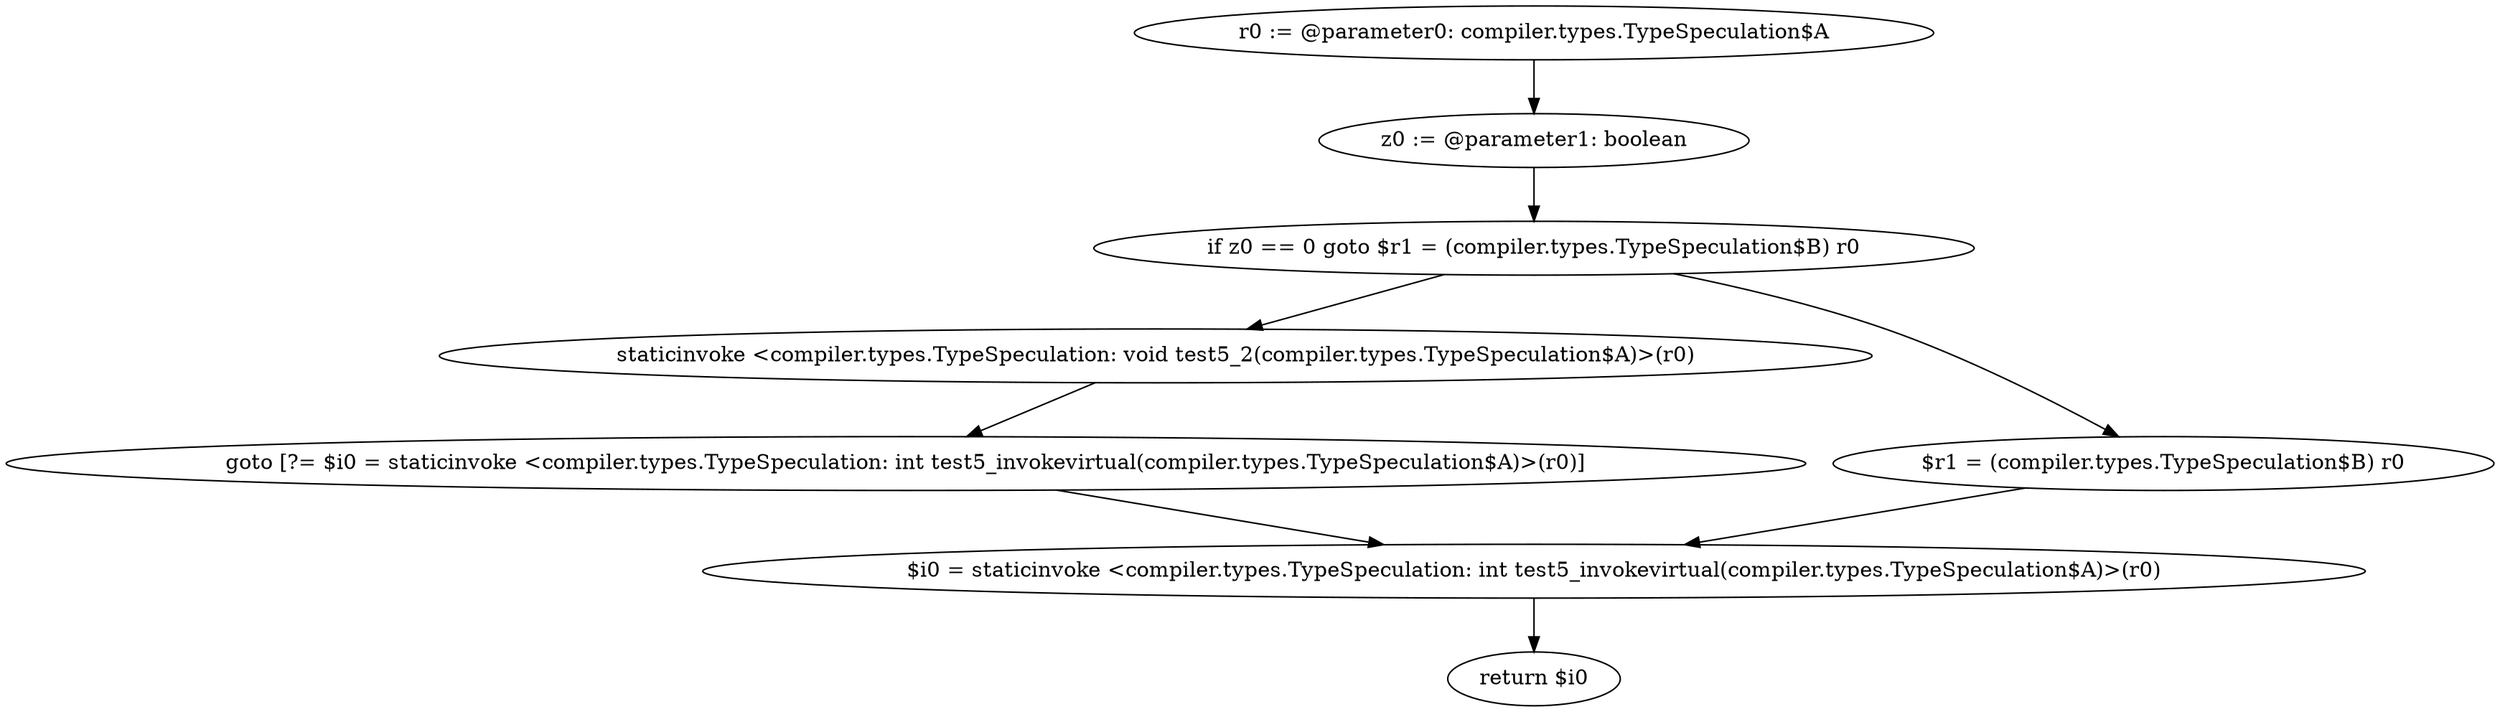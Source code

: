 digraph "unitGraph" {
    "r0 := @parameter0: compiler.types.TypeSpeculation$A"
    "z0 := @parameter1: boolean"
    "if z0 == 0 goto $r1 = (compiler.types.TypeSpeculation$B) r0"
    "staticinvoke <compiler.types.TypeSpeculation: void test5_2(compiler.types.TypeSpeculation$A)>(r0)"
    "goto [?= $i0 = staticinvoke <compiler.types.TypeSpeculation: int test5_invokevirtual(compiler.types.TypeSpeculation$A)>(r0)]"
    "$r1 = (compiler.types.TypeSpeculation$B) r0"
    "$i0 = staticinvoke <compiler.types.TypeSpeculation: int test5_invokevirtual(compiler.types.TypeSpeculation$A)>(r0)"
    "return $i0"
    "r0 := @parameter0: compiler.types.TypeSpeculation$A"->"z0 := @parameter1: boolean";
    "z0 := @parameter1: boolean"->"if z0 == 0 goto $r1 = (compiler.types.TypeSpeculation$B) r0";
    "if z0 == 0 goto $r1 = (compiler.types.TypeSpeculation$B) r0"->"staticinvoke <compiler.types.TypeSpeculation: void test5_2(compiler.types.TypeSpeculation$A)>(r0)";
    "if z0 == 0 goto $r1 = (compiler.types.TypeSpeculation$B) r0"->"$r1 = (compiler.types.TypeSpeculation$B) r0";
    "staticinvoke <compiler.types.TypeSpeculation: void test5_2(compiler.types.TypeSpeculation$A)>(r0)"->"goto [?= $i0 = staticinvoke <compiler.types.TypeSpeculation: int test5_invokevirtual(compiler.types.TypeSpeculation$A)>(r0)]";
    "goto [?= $i0 = staticinvoke <compiler.types.TypeSpeculation: int test5_invokevirtual(compiler.types.TypeSpeculation$A)>(r0)]"->"$i0 = staticinvoke <compiler.types.TypeSpeculation: int test5_invokevirtual(compiler.types.TypeSpeculation$A)>(r0)";
    "$r1 = (compiler.types.TypeSpeculation$B) r0"->"$i0 = staticinvoke <compiler.types.TypeSpeculation: int test5_invokevirtual(compiler.types.TypeSpeculation$A)>(r0)";
    "$i0 = staticinvoke <compiler.types.TypeSpeculation: int test5_invokevirtual(compiler.types.TypeSpeculation$A)>(r0)"->"return $i0";
}

